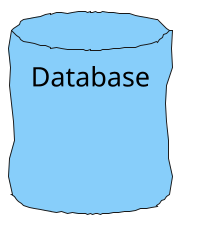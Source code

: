@startuml
!include <cloudinsight/server>
!include <cloudinsight/kafka>
!include <cloudinsight/java>



skinparam defaultFontName Purisa
skinparam handwritten true
skinparam backgroundcolor transparent

skinparam defaultTextAlignment center


scale 200*800

database "Database\n\n\n" #LightSkyBlue {


}

@enduml